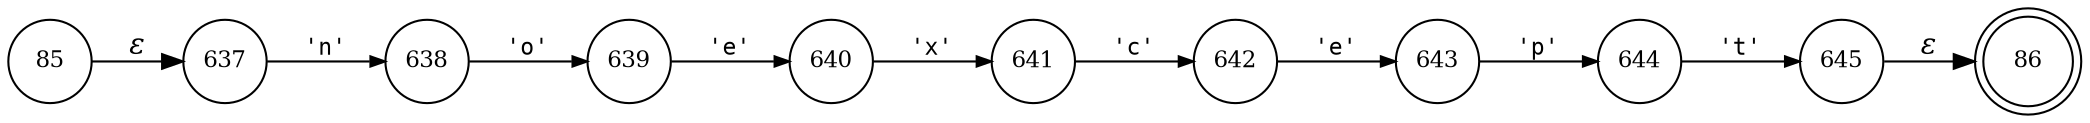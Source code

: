 digraph ATN {
rankdir=LR;
s86[fontsize=11, label="86", shape=doublecircle, fixedsize=true, width=.6];
s640[fontsize=11,label="640", shape=circle, fixedsize=true, width=.55, peripheries=1];
s641[fontsize=11,label="641", shape=circle, fixedsize=true, width=.55, peripheries=1];
s642[fontsize=11,label="642", shape=circle, fixedsize=true, width=.55, peripheries=1];
s643[fontsize=11,label="643", shape=circle, fixedsize=true, width=.55, peripheries=1];
s644[fontsize=11,label="644", shape=circle, fixedsize=true, width=.55, peripheries=1];
s85[fontsize=11,label="85", shape=circle, fixedsize=true, width=.55, peripheries=1];
s645[fontsize=11,label="645", shape=circle, fixedsize=true, width=.55, peripheries=1];
s637[fontsize=11,label="637", shape=circle, fixedsize=true, width=.55, peripheries=1];
s638[fontsize=11,label="638", shape=circle, fixedsize=true, width=.55, peripheries=1];
s639[fontsize=11,label="639", shape=circle, fixedsize=true, width=.55, peripheries=1];
s85 -> s637 [fontname="Times-Italic", label="&epsilon;"];
s637 -> s638 [fontsize=11, fontname="Courier", arrowsize=.7, label = "'n'", arrowhead = normal];
s638 -> s639 [fontsize=11, fontname="Courier", arrowsize=.7, label = "'o'", arrowhead = normal];
s639 -> s640 [fontsize=11, fontname="Courier", arrowsize=.7, label = "'e'", arrowhead = normal];
s640 -> s641 [fontsize=11, fontname="Courier", arrowsize=.7, label = "'x'", arrowhead = normal];
s641 -> s642 [fontsize=11, fontname="Courier", arrowsize=.7, label = "'c'", arrowhead = normal];
s642 -> s643 [fontsize=11, fontname="Courier", arrowsize=.7, label = "'e'", arrowhead = normal];
s643 -> s644 [fontsize=11, fontname="Courier", arrowsize=.7, label = "'p'", arrowhead = normal];
s644 -> s645 [fontsize=11, fontname="Courier", arrowsize=.7, label = "'t'", arrowhead = normal];
s645 -> s86 [fontname="Times-Italic", label="&epsilon;"];
}